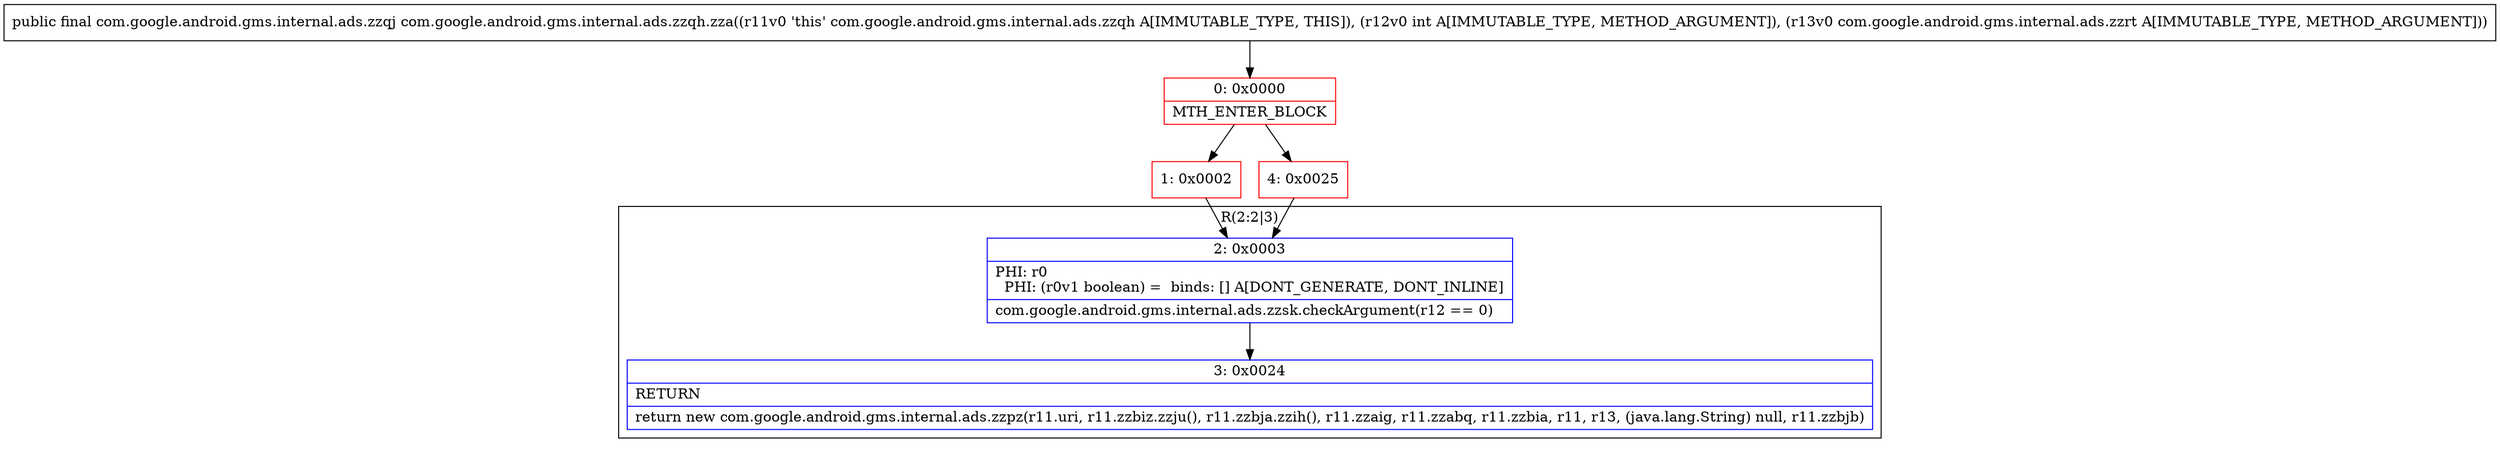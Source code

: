 digraph "CFG forcom.google.android.gms.internal.ads.zzqh.zza(ILcom\/google\/android\/gms\/internal\/ads\/zzrt;)Lcom\/google\/android\/gms\/internal\/ads\/zzqj;" {
subgraph cluster_Region_1073531221 {
label = "R(2:2|3)";
node [shape=record,color=blue];
Node_2 [shape=record,label="{2\:\ 0x0003|PHI: r0 \l  PHI: (r0v1 boolean) =  binds: [] A[DONT_GENERATE, DONT_INLINE]\l|com.google.android.gms.internal.ads.zzsk.checkArgument(r12 == 0)\l}"];
Node_3 [shape=record,label="{3\:\ 0x0024|RETURN\l|return new com.google.android.gms.internal.ads.zzpz(r11.uri, r11.zzbiz.zzju(), r11.zzbja.zzih(), r11.zzaig, r11.zzabq, r11.zzbia, r11, r13, (java.lang.String) null, r11.zzbjb)\l}"];
}
Node_0 [shape=record,color=red,label="{0\:\ 0x0000|MTH_ENTER_BLOCK\l}"];
Node_1 [shape=record,color=red,label="{1\:\ 0x0002}"];
Node_4 [shape=record,color=red,label="{4\:\ 0x0025}"];
MethodNode[shape=record,label="{public final com.google.android.gms.internal.ads.zzqj com.google.android.gms.internal.ads.zzqh.zza((r11v0 'this' com.google.android.gms.internal.ads.zzqh A[IMMUTABLE_TYPE, THIS]), (r12v0 int A[IMMUTABLE_TYPE, METHOD_ARGUMENT]), (r13v0 com.google.android.gms.internal.ads.zzrt A[IMMUTABLE_TYPE, METHOD_ARGUMENT])) }"];
MethodNode -> Node_0;
Node_2 -> Node_3;
Node_0 -> Node_1;
Node_0 -> Node_4;
Node_1 -> Node_2;
Node_4 -> Node_2;
}

